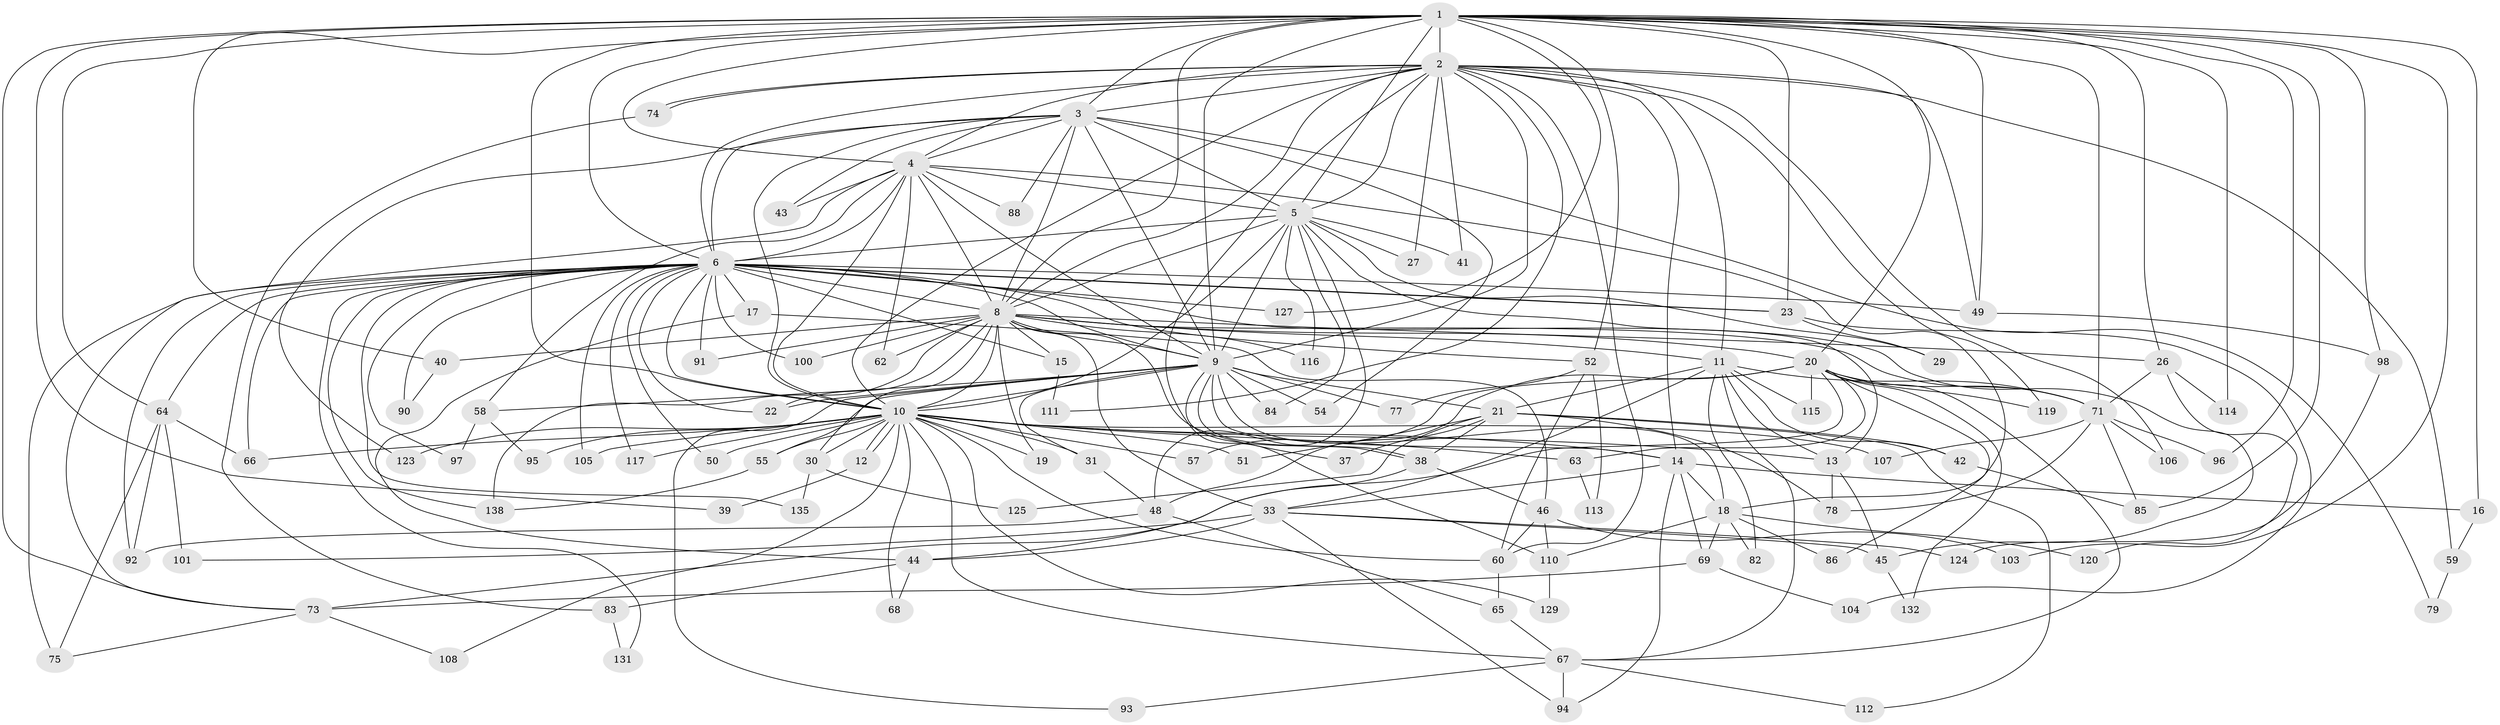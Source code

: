 // original degree distribution, {23: 0.0070921985815602835, 22: 0.02127659574468085, 13: 0.0070921985815602835, 16: 0.0070921985815602835, 17: 0.0070921985815602835, 25: 0.014184397163120567, 31: 0.0070921985815602835, 7: 0.028368794326241134, 3: 0.20567375886524822, 5: 0.06382978723404255, 4: 0.07092198581560284, 2: 0.5106382978723404, 12: 0.0070921985815602835, 9: 0.014184397163120567, 6: 0.028368794326241134}
// Generated by graph-tools (version 1.1) at 2025/41/03/06/25 10:41:37]
// undirected, 106 vertices, 257 edges
graph export_dot {
graph [start="1"]
  node [color=gray90,style=filled];
  1 [super="+24"];
  2 [super="+87"];
  3 [super="+36"];
  4 [super="+72"];
  5 [super="+61"];
  6 [super="+7"];
  8 [super="+141"];
  9 [super="+25"];
  10 [super="+28"];
  11 [super="+35"];
  12;
  13;
  14 [super="+34"];
  15;
  16;
  17;
  18 [super="+53"];
  19;
  20 [super="+130"];
  21 [super="+80"];
  22 [super="+32"];
  23;
  26 [super="+137"];
  27;
  29;
  30;
  31;
  33 [super="+47"];
  37;
  38;
  39;
  40;
  41;
  42;
  43;
  44 [super="+56"];
  45 [super="+76"];
  46 [super="+136"];
  48 [super="+122"];
  49 [super="+81"];
  50;
  51;
  52 [super="+118"];
  54;
  55;
  57;
  58;
  59;
  60 [super="+102"];
  62;
  63;
  64 [super="+70"];
  65 [super="+128"];
  66;
  67 [super="+133"];
  68;
  69 [super="+121"];
  71 [super="+89"];
  73 [super="+134"];
  74;
  75 [super="+99"];
  77;
  78 [super="+109"];
  79;
  82;
  83;
  84;
  85 [super="+126"];
  86;
  88;
  90;
  91;
  92;
  93;
  94 [super="+139"];
  95;
  96;
  97;
  98;
  100;
  101;
  103;
  104;
  105;
  106;
  107;
  108;
  110;
  111;
  112;
  113;
  114;
  115;
  116;
  117;
  119;
  120;
  123;
  124;
  125;
  127;
  129;
  131;
  132;
  135;
  138 [super="+140"];
  1 -- 2;
  1 -- 3;
  1 -- 4;
  1 -- 5;
  1 -- 6 [weight=2];
  1 -- 8;
  1 -- 9;
  1 -- 10 [weight=2];
  1 -- 16;
  1 -- 20;
  1 -- 26;
  1 -- 39;
  1 -- 40;
  1 -- 71;
  1 -- 85;
  1 -- 96;
  1 -- 98;
  1 -- 103;
  1 -- 64;
  1 -- 114;
  1 -- 52;
  1 -- 23;
  1 -- 127;
  1 -- 49;
  1 -- 73;
  2 -- 3;
  2 -- 4;
  2 -- 5;
  2 -- 6 [weight=2];
  2 -- 8;
  2 -- 9 [weight=2];
  2 -- 10;
  2 -- 11;
  2 -- 14;
  2 -- 27;
  2 -- 41;
  2 -- 49;
  2 -- 59;
  2 -- 74;
  2 -- 74;
  2 -- 106;
  2 -- 110;
  2 -- 111;
  2 -- 119;
  2 -- 60;
  3 -- 4;
  3 -- 5;
  3 -- 6 [weight=2];
  3 -- 8;
  3 -- 9 [weight=2];
  3 -- 10;
  3 -- 43;
  3 -- 88;
  3 -- 123;
  3 -- 54;
  3 -- 79;
  4 -- 5;
  4 -- 6 [weight=2];
  4 -- 8;
  4 -- 9;
  4 -- 10 [weight=2];
  4 -- 18;
  4 -- 43;
  4 -- 58;
  4 -- 62;
  4 -- 73;
  4 -- 88;
  5 -- 6 [weight=3];
  5 -- 8;
  5 -- 9;
  5 -- 10;
  5 -- 13;
  5 -- 27;
  5 -- 29;
  5 -- 41;
  5 -- 48;
  5 -- 84;
  5 -- 116;
  6 -- 8 [weight=2];
  6 -- 9 [weight=3];
  6 -- 10 [weight=2];
  6 -- 17 [weight=2];
  6 -- 23;
  6 -- 23;
  6 -- 45;
  6 -- 49;
  6 -- 50;
  6 -- 52;
  6 -- 64;
  6 -- 66;
  6 -- 90;
  6 -- 91;
  6 -- 97;
  6 -- 105;
  6 -- 131;
  6 -- 135;
  6 -- 15;
  6 -- 22;
  6 -- 92;
  6 -- 100;
  6 -- 117;
  6 -- 127;
  6 -- 138;
  6 -- 75;
  8 -- 9;
  8 -- 10;
  8 -- 11;
  8 -- 15;
  8 -- 19;
  8 -- 20;
  8 -- 22;
  8 -- 26;
  8 -- 30;
  8 -- 37;
  8 -- 40;
  8 -- 62;
  8 -- 91;
  8 -- 100;
  8 -- 116;
  8 -- 138;
  8 -- 71;
  8 -- 33;
  9 -- 10;
  9 -- 14;
  9 -- 21;
  9 -- 31;
  9 -- 38;
  9 -- 38;
  9 -- 54;
  9 -- 55;
  9 -- 58;
  9 -- 77;
  9 -- 84;
  9 -- 93;
  9 -- 22;
  9 -- 18;
  10 -- 12;
  10 -- 12;
  10 -- 13;
  10 -- 19;
  10 -- 30;
  10 -- 31;
  10 -- 50;
  10 -- 51;
  10 -- 55;
  10 -- 57;
  10 -- 60;
  10 -- 63;
  10 -- 66;
  10 -- 68;
  10 -- 95;
  10 -- 107;
  10 -- 117;
  10 -- 123;
  10 -- 129;
  10 -- 105;
  10 -- 108;
  10 -- 14;
  10 -- 67;
  11 -- 21;
  11 -- 33;
  11 -- 82;
  11 -- 115;
  11 -- 67;
  11 -- 42;
  11 -- 13;
  11 -- 71;
  12 -- 39;
  13 -- 78;
  13 -- 45;
  14 -- 16;
  14 -- 18;
  14 -- 33;
  14 -- 69;
  14 -- 94;
  15 -- 111;
  16 -- 59;
  17 -- 44;
  17 -- 46;
  18 -- 82;
  18 -- 69;
  18 -- 86;
  18 -- 120;
  18 -- 110;
  20 -- 57;
  20 -- 63;
  20 -- 67;
  20 -- 71;
  20 -- 73;
  20 -- 86;
  20 -- 115;
  20 -- 119;
  20 -- 132;
  20 -- 48;
  21 -- 37;
  21 -- 42;
  21 -- 51;
  21 -- 112;
  21 -- 125;
  21 -- 78;
  21 -- 38;
  23 -- 29;
  23 -- 104;
  26 -- 114;
  26 -- 120;
  26 -- 71;
  30 -- 125;
  30 -- 135;
  31 -- 48;
  33 -- 45;
  33 -- 124;
  33 -- 44;
  33 -- 101;
  33 -- 94;
  38 -- 44;
  38 -- 46;
  40 -- 90;
  42 -- 85;
  44 -- 68;
  44 -- 83;
  45 -- 132;
  46 -- 60;
  46 -- 103;
  46 -- 110;
  48 -- 65;
  48 -- 92;
  49 -- 98;
  52 -- 77;
  52 -- 113;
  52 -- 60;
  55 -- 138;
  58 -- 95;
  58 -- 97;
  59 -- 79;
  60 -- 65;
  63 -- 113;
  64 -- 75;
  64 -- 92;
  64 -- 101;
  64 -- 66;
  65 -- 67;
  67 -- 93;
  67 -- 94;
  67 -- 112;
  69 -- 104;
  69 -- 73;
  71 -- 78;
  71 -- 96;
  71 -- 106;
  71 -- 107;
  71 -- 85;
  73 -- 75;
  73 -- 108;
  74 -- 83;
  83 -- 131;
  98 -- 124;
  110 -- 129;
}
